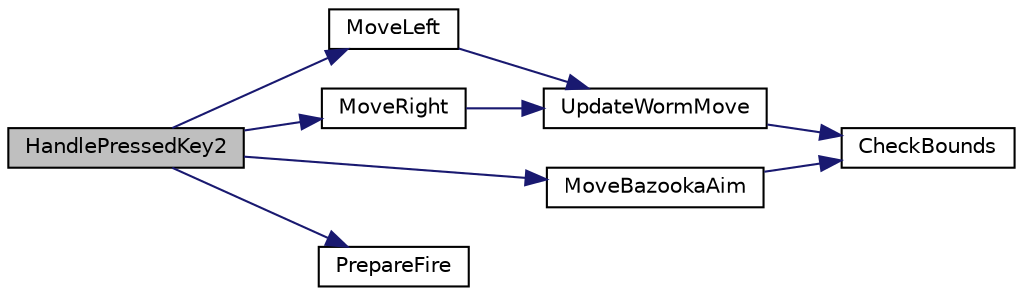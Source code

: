 digraph "HandlePressedKey2"
{
 // LATEX_PDF_SIZE
  edge [fontname="Helvetica",fontsize="10",labelfontname="Helvetica",labelfontsize="10"];
  node [fontname="Helvetica",fontsize="10",shape=record];
  rankdir="LR";
  Node25 [label="HandlePressedKey2",height=0.2,width=0.4,color="black", fillcolor="grey75", style="filled", fontcolor="black",tooltip="Function used to determine which button has been pressed by player2."];
  Node25 -> Node26 [color="midnightblue",fontsize="10",style="solid",fontname="Helvetica"];
  Node26 [label="MoveLeft",height=0.2,width=0.4,color="black", fillcolor="white", style="filled",URL="$game_8c.html#a9ff2f4b2a93dcfb706919fd4171e163d",tooltip="Function used for moving worm left."];
  Node26 -> Node27 [color="midnightblue",fontsize="10",style="solid",fontname="Helvetica"];
  Node27 [label="UpdateWormMove",height=0.2,width=0.4,color="black", fillcolor="white", style="filled",URL="$game_8c.html#af0ef0d0fb99349d4386beaf89fc6675d",tooltip="Function used for updating worm on screen and everything that changes."];
  Node27 -> Node28 [color="midnightblue",fontsize="10",style="solid",fontname="Helvetica"];
  Node28 [label="CheckBounds",height=0.2,width=0.4,color="black", fillcolor="white", style="filled",URL="$game_8c.html#a468e6bee1a546cf14c4729cd44d9597f",tooltip="Function used to check if an object has reached the end of terrain."];
  Node25 -> Node29 [color="midnightblue",fontsize="10",style="solid",fontname="Helvetica"];
  Node29 [label="MoveRight",height=0.2,width=0.4,color="black", fillcolor="white", style="filled",URL="$game_8c.html#a76ae2bac6aeb3cfd5ea5d9d605b316bc",tooltip="Function used for moving worm right."];
  Node29 -> Node27 [color="midnightblue",fontsize="10",style="solid",fontname="Helvetica"];
  Node25 -> Node30 [color="midnightblue",fontsize="10",style="solid",fontname="Helvetica"];
  Node30 [label="MoveBazookaAim",height=0.2,width=0.4,color="black", fillcolor="white", style="filled",URL="$game_8c.html#a6f0de616d48a40825e4e43189f3fba8a",tooltip="Function used for moving bazooka's aim."];
  Node30 -> Node28 [color="midnightblue",fontsize="10",style="solid",fontname="Helvetica"];
  Node25 -> Node31 [color="midnightblue",fontsize="10",style="solid",fontname="Helvetica"];
  Node31 [label="PrepareFire",height=0.2,width=0.4,color="black", fillcolor="white", style="filled",URL="$game_8c.html#ab45aa66c1d40499b407f29e5553c1bb5",tooltip="Function used for preparing worm to shoot, handles power bar from pressing space to release."];
}
